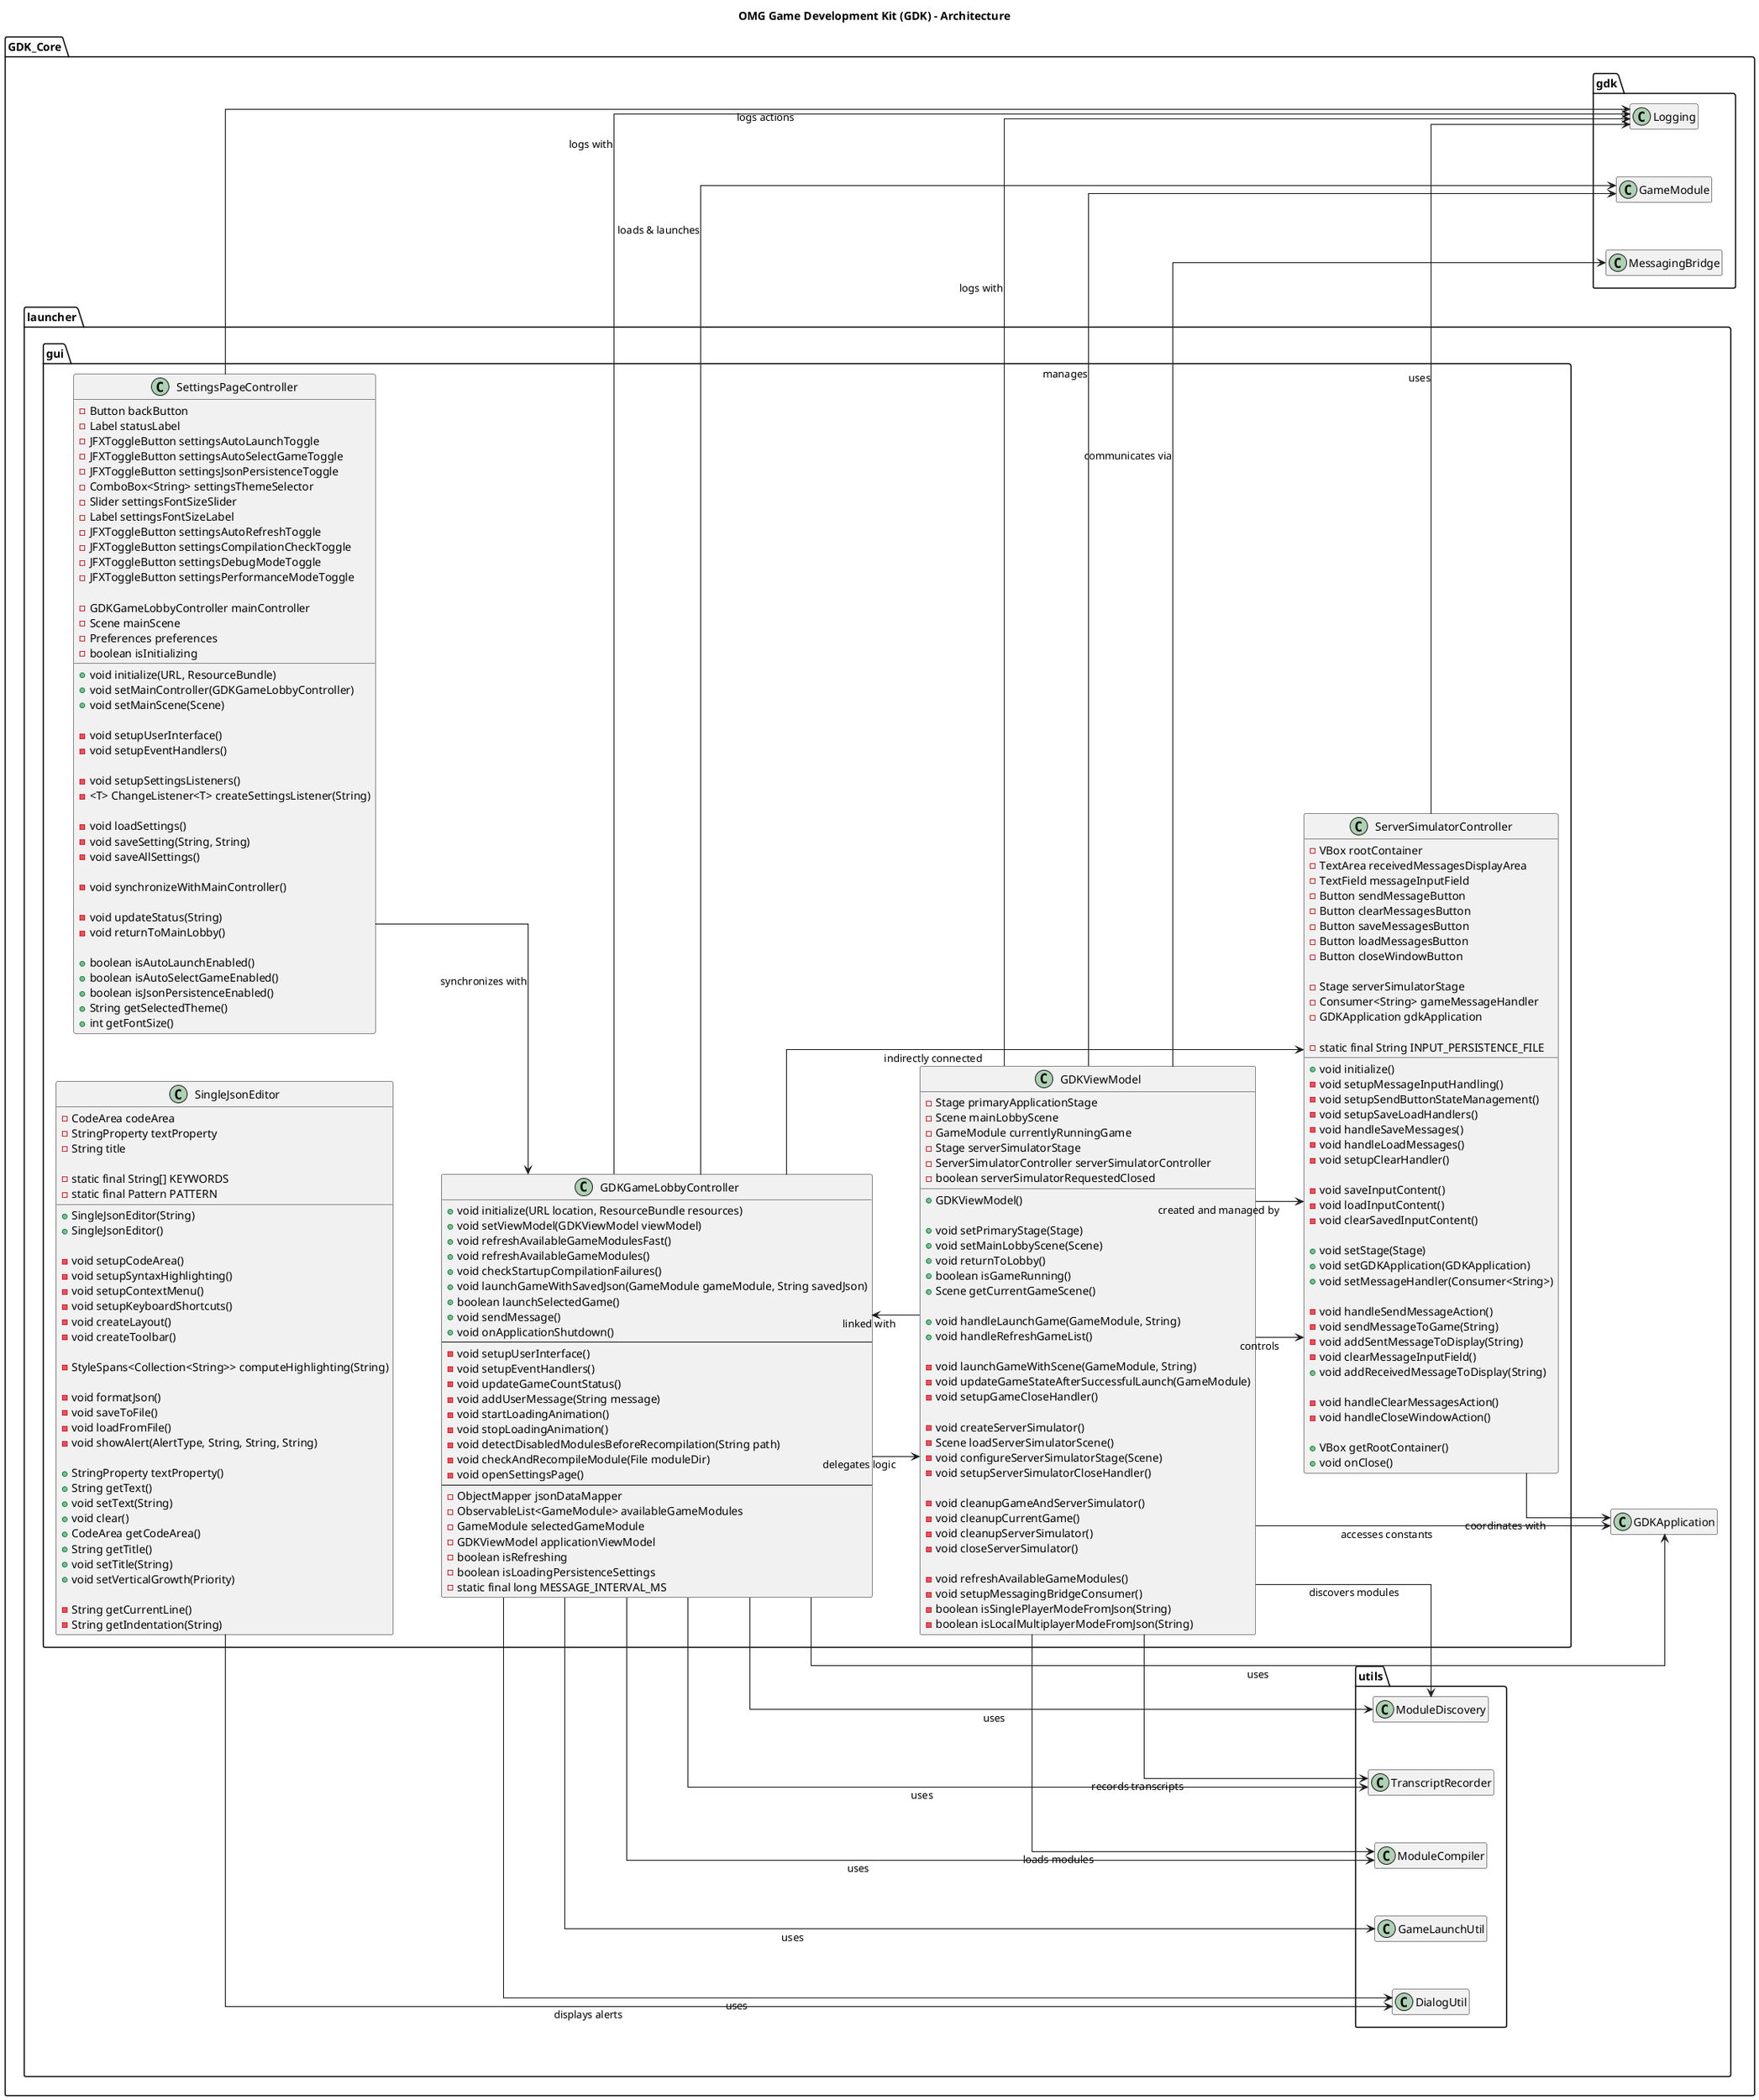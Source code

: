 @startuml

left to right direction
hide empty members
skinparam linetype ortho
skinparam nodesep 60
skinparam ranksep 60

title OMG Game Development Kit (GDK) - Architecture

' === GDK Core ===
package "GDK_Core" {

    package "launcher" {

        package "gui" {
            class GDKGameLobbyController {
                + void initialize(URL location, ResourceBundle resources)
                + void setViewModel(GDKViewModel viewModel)
                + void refreshAvailableGameModulesFast()
                + void refreshAvailableGameModules()
                + void checkStartupCompilationFailures()
                + void launchGameWithSavedJson(GameModule gameModule, String savedJson)
                + boolean launchSelectedGame()
                + void sendMessage()
                + void onApplicationShutdown()
                --
                - void setupUserInterface()
                - void setupEventHandlers()
                - void updateGameCountStatus()
                - void addUserMessage(String message)
                - void startLoadingAnimation()
                - void stopLoadingAnimation()
                - void detectDisabledModulesBeforeRecompilation(String path)
                - void checkAndRecompileModule(File moduleDir)
                - void openSettingsPage()
                --
                - ObjectMapper jsonDataMapper
                - ObservableList<GameModule> availableGameModules
                - GameModule selectedGameModule
                - GDKViewModel applicationViewModel
                - boolean isRefreshing
                - boolean isLoadingPersistenceSettings
                - static final long MESSAGE_INTERVAL_MS
            }

            GDKGameLobbyController -down-> GDK_Core.launcher.GDKApplication : uses
            GDKGameLobbyController -down-> GDK_Core.launcher.utils.ModuleDiscovery : uses
            GDKGameLobbyController -down-> GDK_Core.launcher.utils.ModuleCompiler : uses
            GDKGameLobbyController -down-> GDK_Core.launcher.utils.DialogUtil : uses
            GDKGameLobbyController -down-> GDK_Core.launcher.utils.GameLaunchUtil : uses
            GDKGameLobbyController -down-> GDK_Core.launcher.utils.TranscriptRecorder : uses
            GDKGameLobbyController --> GDK_Core.gdk.Logging : logs with
            GDKGameLobbyController --> GDK_Core.gdk.GameModule : loads & launches
            GDKGameLobbyController --> GDKViewModel : delegates logic

            class GDKViewModel {
                ' ==================== Dependencies ====================
                - Stage primaryApplicationStage
                - Scene mainLobbyScene
                - GameModule currentlyRunningGame
                - Stage serverSimulatorStage
                - ServerSimulatorController serverSimulatorController
                - boolean serverSimulatorRequestedClosed

                ' ==================== Constructor ====================
                + GDKViewModel()

                ' ==================== Stage and Scene Management ====================
                + void setPrimaryStage(Stage)
                + void setMainLobbyScene(Scene)
                + void returnToLobby()
                + boolean isGameRunning()
                + Scene getCurrentGameScene()

                ' ==================== Game Launching and Actions ====================
                + void handleLaunchGame(GameModule, String)
                + void handleRefreshGameList()

                ' ==================== Game Management ====================
                - void launchGameWithScene(GameModule, String)
                - void updateGameStateAfterSuccessfulLaunch(GameModule)
                - void setupGameCloseHandler()

                ' ==================== Server Simulator ====================
                - void createServerSimulator()
                - Scene loadServerSimulatorScene()
                - void configureServerSimulatorStage(Scene)
                - void setupServerSimulatorCloseHandler()

                ' ==================== Cleanup ====================
                - void cleanupGameAndServerSimulator()
                - void cleanupCurrentGame()
                - void cleanupServerSimulator()
                - void closeServerSimulator()

                ' ==================== Utilities ====================
                - void refreshAvailableGameModules()
                - void setupMessagingBridgeConsumer()
                - boolean isSinglePlayerModeFromJson(String)
                - boolean isLocalMultiplayerModeFromJson(String)
            }

            GDKViewModel --> GDK_Core.gdk.GameModule : manages
            GDKViewModel --> GDK_Core.gdk.Logging : logs with
            GDKViewModel --> GDK_Core.gdk.MessagingBridge : communicates via
            GDKViewModel --> GDK_Core.launcher.utils.ModuleDiscovery : discovers modules
            GDKViewModel --> GDK_Core.launcher.utils.ModuleCompiler : loads modules
            GDKViewModel --> GDK_Core.launcher.utils.TranscriptRecorder : records transcripts
            GDKViewModel --> GDK_Core.launcher.gui.ServerSimulatorController : controls
            GDKViewModel --> GDK_Core.launcher.gui.GDKGameLobbyController : linked with
            GDKViewModel --> GDK_Core.launcher.GDKApplication : accesses constants

            class ServerSimulatorController {
                ' ==================== FXML UI Elements ====================
                - VBox rootContainer
                - TextArea receivedMessagesDisplayArea
                - TextField messageInputField
                - Button sendMessageButton
                - Button clearMessagesButton
                - Button saveMessagesButton
                - Button loadMessagesButton
                - Button closeWindowButton

                ' ==================== Dependencies ====================
                - Stage serverSimulatorStage
                - Consumer<String> gameMessageHandler
                - GDKApplication gdkApplication

                ' ==================== Constants ====================
                - static final String INPUT_PERSISTENCE_FILE

                ' ==================== Initialization ====================
                + void initialize()
                - void setupMessageInputHandling()
                - void setupSendButtonStateManagement()
                - void setupSaveLoadHandlers()
                - void handleSaveMessages()
                - void handleLoadMessages()
                - void setupClearHandler()

                ' ==================== Input Persistence ====================
                - void saveInputContent()
                - void loadInputContent()
                - void clearSavedInputContent()

                ' ==================== Setup Methods ====================
                + void setStage(Stage)
                + void setGDKApplication(GDKApplication)
                + void setMessageHandler(Consumer<String>)

                ' ==================== Message Handling ====================
                - void handleSendMessageAction()
                - void sendMessageToGame(String)
                - void addSentMessageToDisplay(String)
                - void clearMessageInputField()
                + void addReceivedMessageToDisplay(String)

                ' ==================== UI Actions ====================
                - void handleClearMessagesAction()
                - void handleCloseWindowAction()

                ' ==================== Utility ====================
                + VBox getRootContainer()
                + void onClose()
            }

            ServerSimulatorController --> GDK_Core.gdk.Logging : uses
            ServerSimulatorController --> GDK_Core.launcher.GDKApplication : coordinates with
            ServerSimulatorController <-- GDK_Core.launcher.gui.GDKViewModel : created and managed by
            ServerSimulatorController <-- GDK_Core.launcher.gui.GDKGameLobbyController : indirectly connected

            class SettingsPageController {
                ' ==================== FXML UI Elements ====================
                - Button backButton
                - Label statusLabel
                - JFXToggleButton settingsAutoLaunchToggle
                - JFXToggleButton settingsAutoSelectGameToggle
                - JFXToggleButton settingsJsonPersistenceToggle
                - ComboBox<String> settingsThemeSelector
                - Slider settingsFontSizeSlider
                - Label settingsFontSizeLabel
                - JFXToggleButton settingsAutoRefreshToggle
                - JFXToggleButton settingsCompilationCheckToggle
                - JFXToggleButton settingsDebugModeToggle
                - JFXToggleButton settingsPerformanceModeToggle

                ' ==================== Dependencies ====================
                - GDKGameLobbyController mainController
                - Scene mainScene
                - Preferences preferences
                - boolean isInitializing

                ' ==================== Initialization ====================
                + void initialize(URL, ResourceBundle)
                + void setMainController(GDKGameLobbyController)
                + void setMainScene(Scene)

                ' ==================== UI Setup ====================
                - void setupUserInterface()
                - void setupEventHandlers()

                ' ==================== Settings Listeners ====================
                - void setupSettingsListeners()
                - <T> ChangeListener<T> createSettingsListener(String)

                ' ==================== Settings Management ====================
                - void loadSettings()
                - void saveSetting(String, String)
                - void saveAllSettings()

                ' ==================== Controller Integration ====================
                - void synchronizeWithMainController()

                ' ==================== Utility Methods ====================
                - void updateStatus(String)
                - void returnToMainLobby()

                ' ==================== Public API ====================
                + boolean isAutoLaunchEnabled()
                + boolean isAutoSelectGameEnabled()
                + boolean isJsonPersistenceEnabled()
                + String getSelectedTheme()
                + int getFontSize()
            }

            SettingsPageController --> GDK_Core.gdk.Logging : logs actions
            SettingsPageController --> GDK_Core.launcher.gui.GDKGameLobbyController : synchronizes with

            class SingleJsonEditor {
                ' ==================== Fields ====================
                - CodeArea codeArea
                - StringProperty textProperty
                - String title

                ' Syntax Highlighting Patterns
                - static final String[] KEYWORDS
                - static final Pattern PATTERN

                ' ==================== Constructors ====================
                + SingleJsonEditor(String)
                + SingleJsonEditor()

                ' ==================== Setup Methods ====================
                - void setupCodeArea()
                - void setupSyntaxHighlighting()
                - void setupContextMenu()
                - void setupKeyboardShortcuts()
                - void createLayout()
                - void createToolbar()

                ' ==================== Syntax Highlighting ====================
                - StyleSpans<Collection<String>> computeHighlighting(String)

                ' ==================== File and Content Management ====================
                - void formatJson()
                - void saveToFile()
                - void loadFromFile()
                - void showAlert(AlertType, String, String, String)

                ' ==================== Text and Property Accessors ====================
                + StringProperty textProperty()
                + String getText()
                + void setText(String)
                + void clear()
                + CodeArea getCodeArea()
                + String getTitle()
                + void setTitle(String)
                + void setVerticalGrowth(Priority)

                ' ==================== Helpers ====================
                - String getCurrentLine()
                - String getIndentation(String)
            }

            SingleJsonEditor --> GDK_Core.launcher.utils.DialogUtil : displays alerts
        }
    }
}

@enduml
